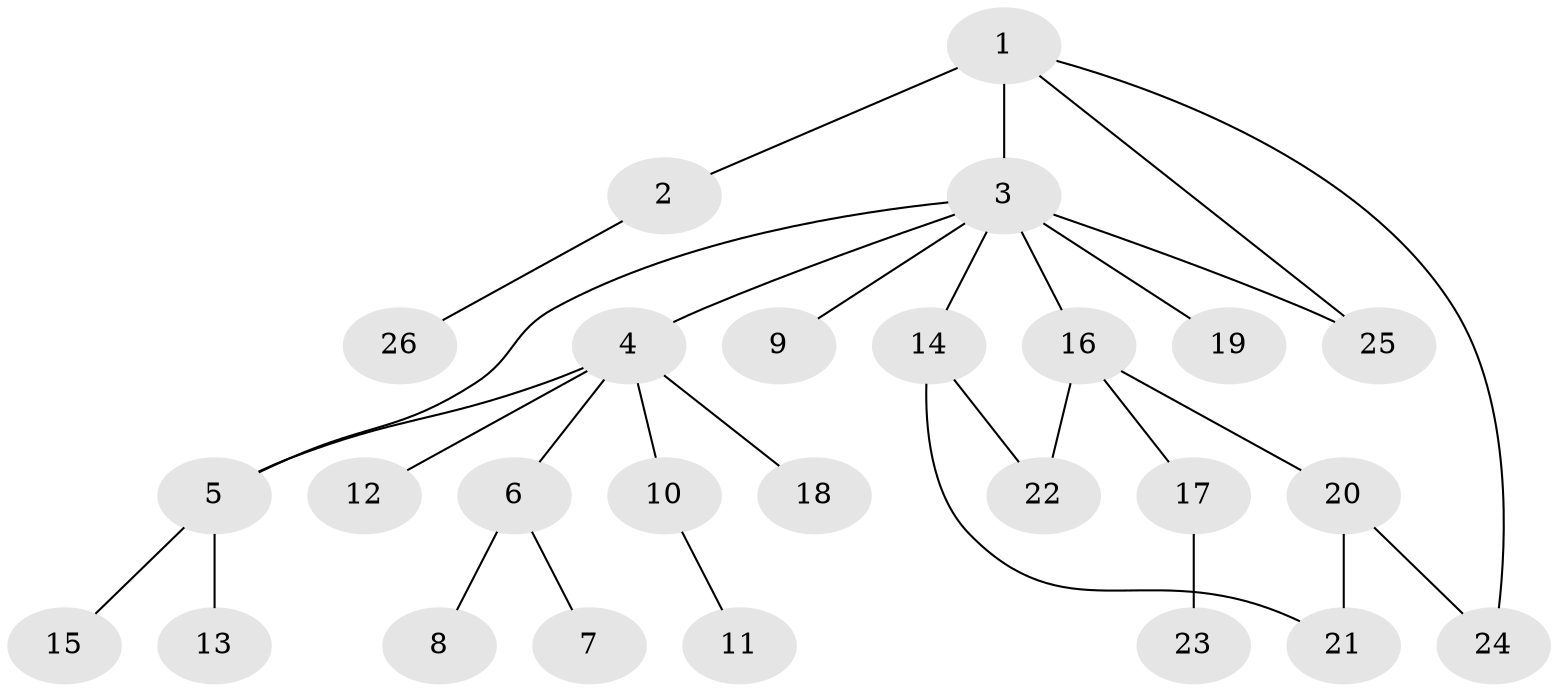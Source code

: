 // original degree distribution, {3: 0.0784313725490196, 12: 0.0196078431372549, 7: 0.0196078431372549, 1: 0.5098039215686274, 6: 0.0392156862745098, 5: 0.0196078431372549, 2: 0.27450980392156865, 4: 0.0392156862745098}
// Generated by graph-tools (version 1.1) at 2025/50/03/04/25 22:50:30]
// undirected, 26 vertices, 30 edges
graph export_dot {
  node [color=gray90,style=filled];
  1;
  2;
  3;
  4;
  5;
  6;
  7;
  8;
  9;
  10;
  11;
  12;
  13;
  14;
  15;
  16;
  17;
  18;
  19;
  20;
  21;
  22;
  23;
  24;
  25;
  26;
  1 -- 2 [weight=1.0];
  1 -- 3 [weight=4.0];
  1 -- 24 [weight=1.0];
  1 -- 25 [weight=1.0];
  2 -- 26 [weight=1.0];
  3 -- 4 [weight=1.0];
  3 -- 5 [weight=1.0];
  3 -- 9 [weight=1.0];
  3 -- 14 [weight=1.0];
  3 -- 16 [weight=1.0];
  3 -- 19 [weight=1.0];
  3 -- 25 [weight=1.0];
  4 -- 5 [weight=1.0];
  4 -- 6 [weight=1.0];
  4 -- 10 [weight=1.0];
  4 -- 12 [weight=1.0];
  4 -- 18 [weight=1.0];
  5 -- 13 [weight=2.0];
  5 -- 15 [weight=1.0];
  6 -- 7 [weight=1.0];
  6 -- 8 [weight=2.0];
  10 -- 11 [weight=1.0];
  14 -- 21 [weight=1.0];
  14 -- 22 [weight=1.0];
  16 -- 17 [weight=2.0];
  16 -- 20 [weight=1.0];
  16 -- 22 [weight=1.0];
  17 -- 23 [weight=1.0];
  20 -- 21 [weight=1.0];
  20 -- 24 [weight=1.0];
}
